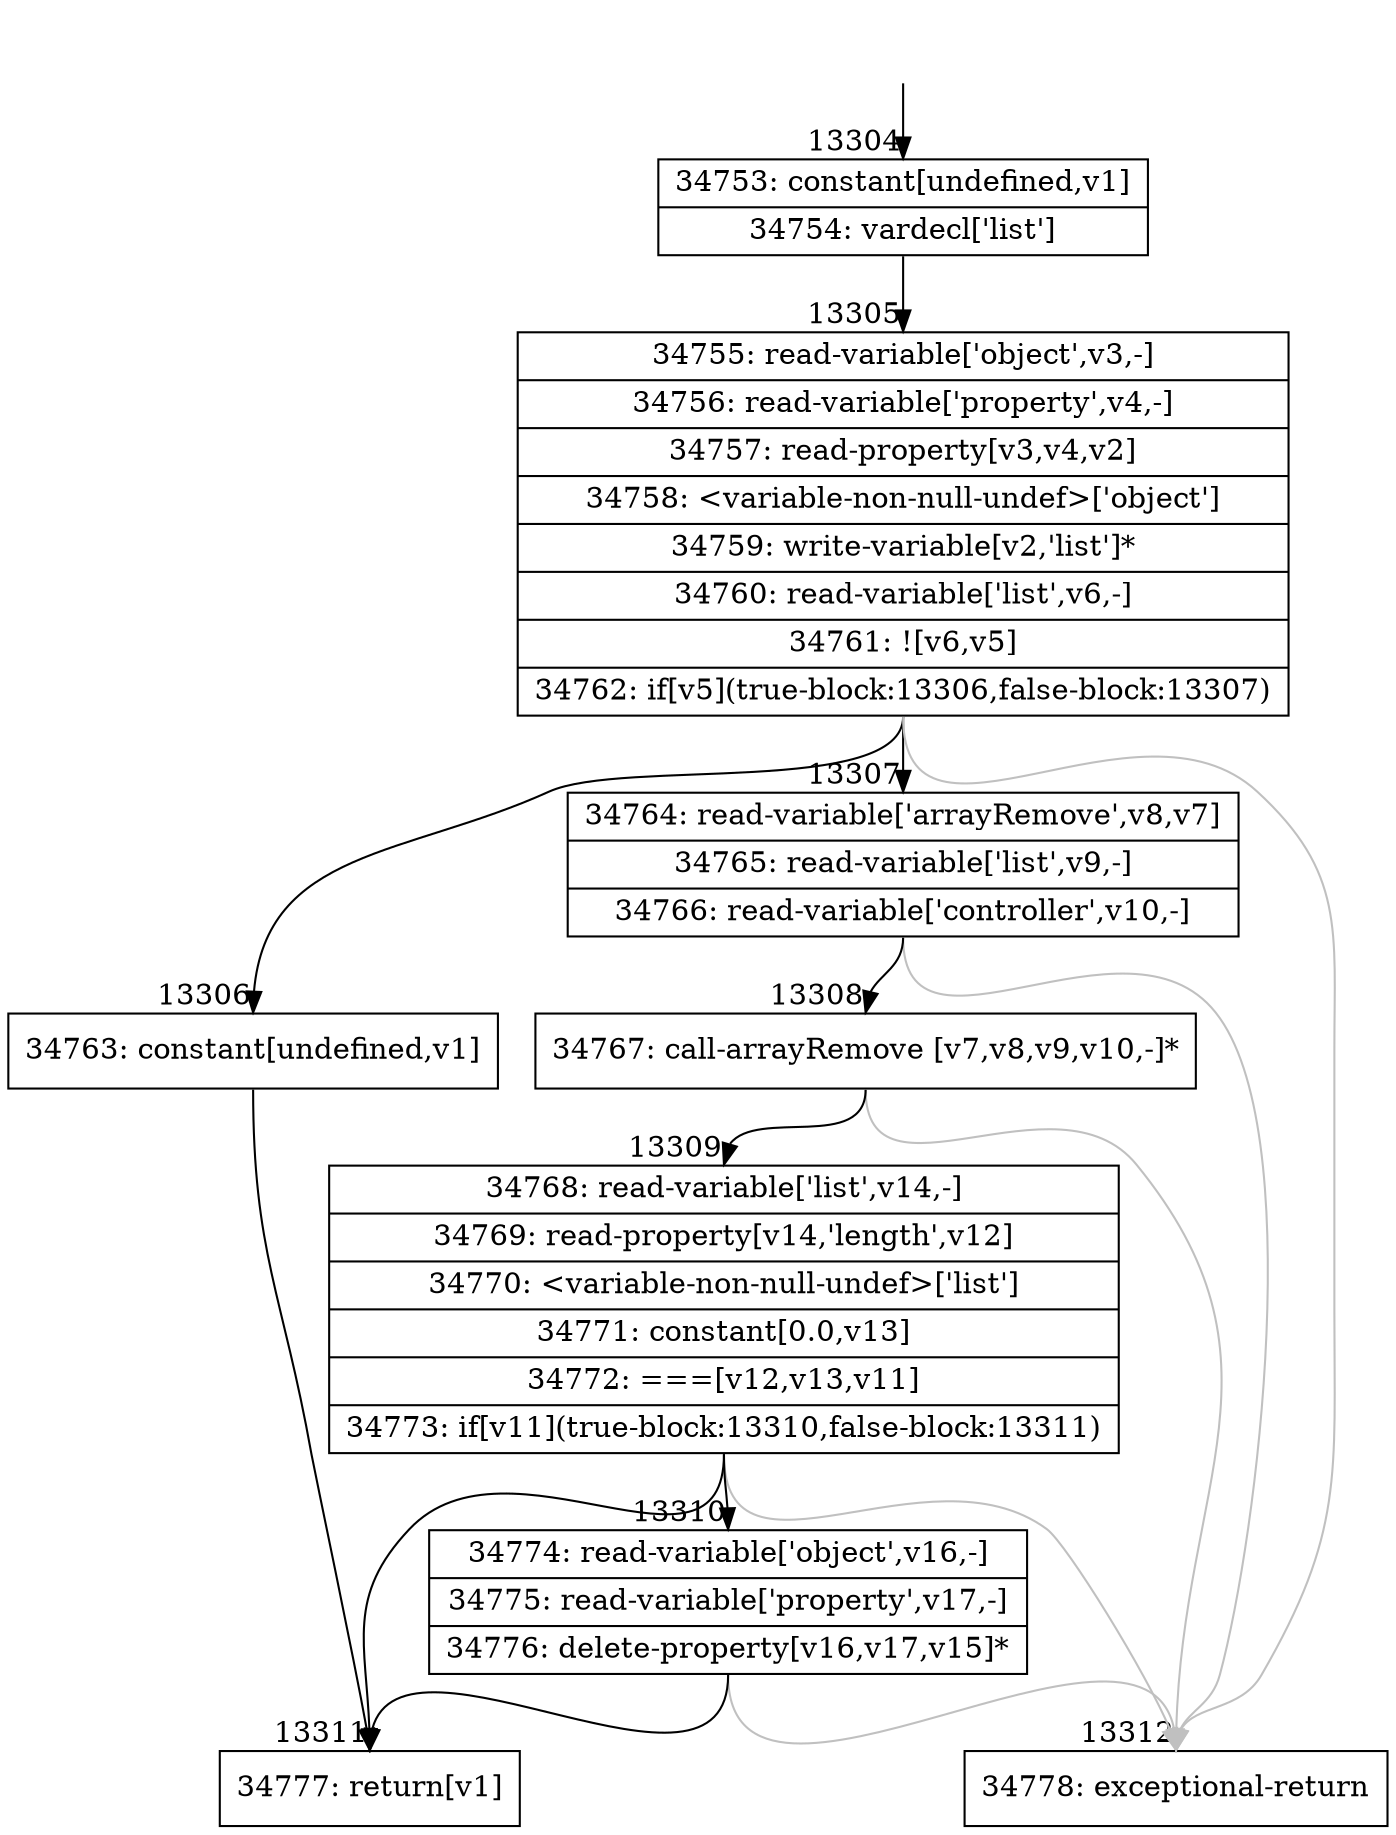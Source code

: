digraph {
rankdir="TD"
BB_entry1035[shape=none,label=""];
BB_entry1035 -> BB13304 [tailport=s, headport=n, headlabel="    13304"]
BB13304 [shape=record label="{34753: constant[undefined,v1]|34754: vardecl['list']}" ] 
BB13304 -> BB13305 [tailport=s, headport=n, headlabel="      13305"]
BB13305 [shape=record label="{34755: read-variable['object',v3,-]|34756: read-variable['property',v4,-]|34757: read-property[v3,v4,v2]|34758: \<variable-non-null-undef\>['object']|34759: write-variable[v2,'list']*|34760: read-variable['list',v6,-]|34761: ![v6,v5]|34762: if[v5](true-block:13306,false-block:13307)}" ] 
BB13305 -> BB13306 [tailport=s, headport=n, headlabel="      13306"]
BB13305 -> BB13307 [tailport=s, headport=n, headlabel="      13307"]
BB13305 -> BB13312 [tailport=s, headport=n, color=gray, headlabel="      13312"]
BB13306 [shape=record label="{34763: constant[undefined,v1]}" ] 
BB13306 -> BB13311 [tailport=s, headport=n, headlabel="      13311"]
BB13307 [shape=record label="{34764: read-variable['arrayRemove',v8,v7]|34765: read-variable['list',v9,-]|34766: read-variable['controller',v10,-]}" ] 
BB13307 -> BB13308 [tailport=s, headport=n, headlabel="      13308"]
BB13307 -> BB13312 [tailport=s, headport=n, color=gray]
BB13308 [shape=record label="{34767: call-arrayRemove [v7,v8,v9,v10,-]*}" ] 
BB13308 -> BB13309 [tailport=s, headport=n, headlabel="      13309"]
BB13308 -> BB13312 [tailport=s, headport=n, color=gray]
BB13309 [shape=record label="{34768: read-variable['list',v14,-]|34769: read-property[v14,'length',v12]|34770: \<variable-non-null-undef\>['list']|34771: constant[0.0,v13]|34772: ===[v12,v13,v11]|34773: if[v11](true-block:13310,false-block:13311)}" ] 
BB13309 -> BB13310 [tailport=s, headport=n, headlabel="      13310"]
BB13309 -> BB13311 [tailport=s, headport=n]
BB13309 -> BB13312 [tailport=s, headport=n, color=gray]
BB13310 [shape=record label="{34774: read-variable['object',v16,-]|34775: read-variable['property',v17,-]|34776: delete-property[v16,v17,v15]*}" ] 
BB13310 -> BB13311 [tailport=s, headport=n]
BB13310 -> BB13312 [tailport=s, headport=n, color=gray]
BB13311 [shape=record label="{34777: return[v1]}" ] 
BB13312 [shape=record label="{34778: exceptional-return}" ] 
//#$~ 20059
}
